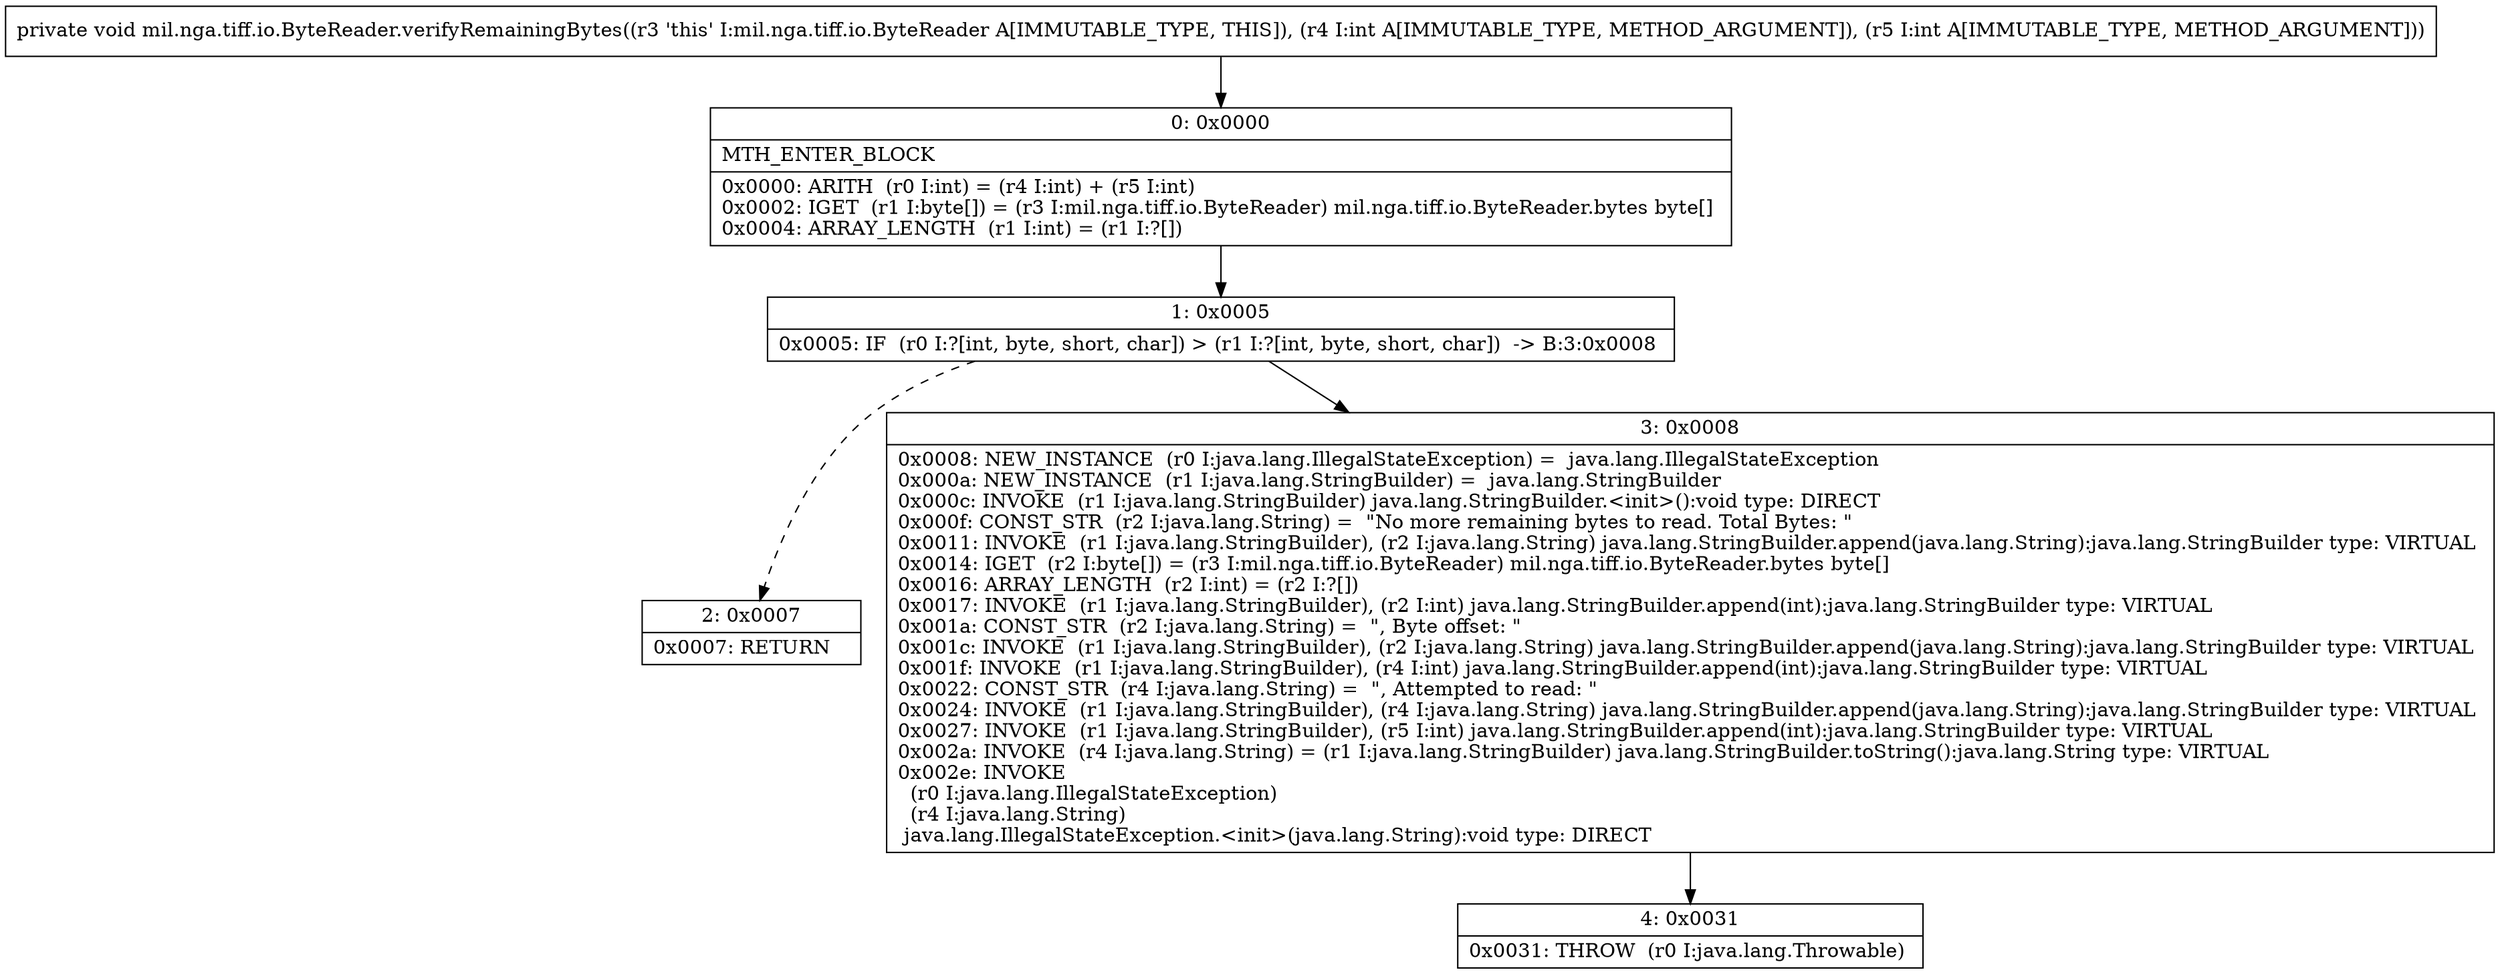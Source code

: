 digraph "CFG formil.nga.tiff.io.ByteReader.verifyRemainingBytes(II)V" {
Node_0 [shape=record,label="{0\:\ 0x0000|MTH_ENTER_BLOCK\l|0x0000: ARITH  (r0 I:int) = (r4 I:int) + (r5 I:int) \l0x0002: IGET  (r1 I:byte[]) = (r3 I:mil.nga.tiff.io.ByteReader) mil.nga.tiff.io.ByteReader.bytes byte[] \l0x0004: ARRAY_LENGTH  (r1 I:int) = (r1 I:?[]) \l}"];
Node_1 [shape=record,label="{1\:\ 0x0005|0x0005: IF  (r0 I:?[int, byte, short, char]) \> (r1 I:?[int, byte, short, char])  \-\> B:3:0x0008 \l}"];
Node_2 [shape=record,label="{2\:\ 0x0007|0x0007: RETURN   \l}"];
Node_3 [shape=record,label="{3\:\ 0x0008|0x0008: NEW_INSTANCE  (r0 I:java.lang.IllegalStateException) =  java.lang.IllegalStateException \l0x000a: NEW_INSTANCE  (r1 I:java.lang.StringBuilder) =  java.lang.StringBuilder \l0x000c: INVOKE  (r1 I:java.lang.StringBuilder) java.lang.StringBuilder.\<init\>():void type: DIRECT \l0x000f: CONST_STR  (r2 I:java.lang.String) =  \"No more remaining bytes to read. Total Bytes: \" \l0x0011: INVOKE  (r1 I:java.lang.StringBuilder), (r2 I:java.lang.String) java.lang.StringBuilder.append(java.lang.String):java.lang.StringBuilder type: VIRTUAL \l0x0014: IGET  (r2 I:byte[]) = (r3 I:mil.nga.tiff.io.ByteReader) mil.nga.tiff.io.ByteReader.bytes byte[] \l0x0016: ARRAY_LENGTH  (r2 I:int) = (r2 I:?[]) \l0x0017: INVOKE  (r1 I:java.lang.StringBuilder), (r2 I:int) java.lang.StringBuilder.append(int):java.lang.StringBuilder type: VIRTUAL \l0x001a: CONST_STR  (r2 I:java.lang.String) =  \", Byte offset: \" \l0x001c: INVOKE  (r1 I:java.lang.StringBuilder), (r2 I:java.lang.String) java.lang.StringBuilder.append(java.lang.String):java.lang.StringBuilder type: VIRTUAL \l0x001f: INVOKE  (r1 I:java.lang.StringBuilder), (r4 I:int) java.lang.StringBuilder.append(int):java.lang.StringBuilder type: VIRTUAL \l0x0022: CONST_STR  (r4 I:java.lang.String) =  \", Attempted to read: \" \l0x0024: INVOKE  (r1 I:java.lang.StringBuilder), (r4 I:java.lang.String) java.lang.StringBuilder.append(java.lang.String):java.lang.StringBuilder type: VIRTUAL \l0x0027: INVOKE  (r1 I:java.lang.StringBuilder), (r5 I:int) java.lang.StringBuilder.append(int):java.lang.StringBuilder type: VIRTUAL \l0x002a: INVOKE  (r4 I:java.lang.String) = (r1 I:java.lang.StringBuilder) java.lang.StringBuilder.toString():java.lang.String type: VIRTUAL \l0x002e: INVOKE  \l  (r0 I:java.lang.IllegalStateException)\l  (r4 I:java.lang.String)\l java.lang.IllegalStateException.\<init\>(java.lang.String):void type: DIRECT \l}"];
Node_4 [shape=record,label="{4\:\ 0x0031|0x0031: THROW  (r0 I:java.lang.Throwable) \l}"];
MethodNode[shape=record,label="{private void mil.nga.tiff.io.ByteReader.verifyRemainingBytes((r3 'this' I:mil.nga.tiff.io.ByteReader A[IMMUTABLE_TYPE, THIS]), (r4 I:int A[IMMUTABLE_TYPE, METHOD_ARGUMENT]), (r5 I:int A[IMMUTABLE_TYPE, METHOD_ARGUMENT])) }"];
MethodNode -> Node_0;
Node_0 -> Node_1;
Node_1 -> Node_2[style=dashed];
Node_1 -> Node_3;
Node_3 -> Node_4;
}

